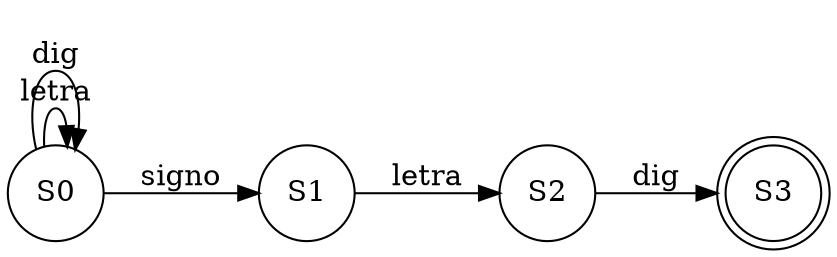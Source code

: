 digraph grafica{
rankdir=LR;
forcelabels= true;
node [shape = circle];
S0 [label = "S0"];
S1 [label = "S1"];
S2 [label = "S2"];
S3 [label = "S3", shape = doublecircle];
S0->S0[label="letra"]
S0->S0[label="dig"]
S0->S1[label="signo"]
S1->S2[label="letra"]
S2->S3[label="dig"]

}